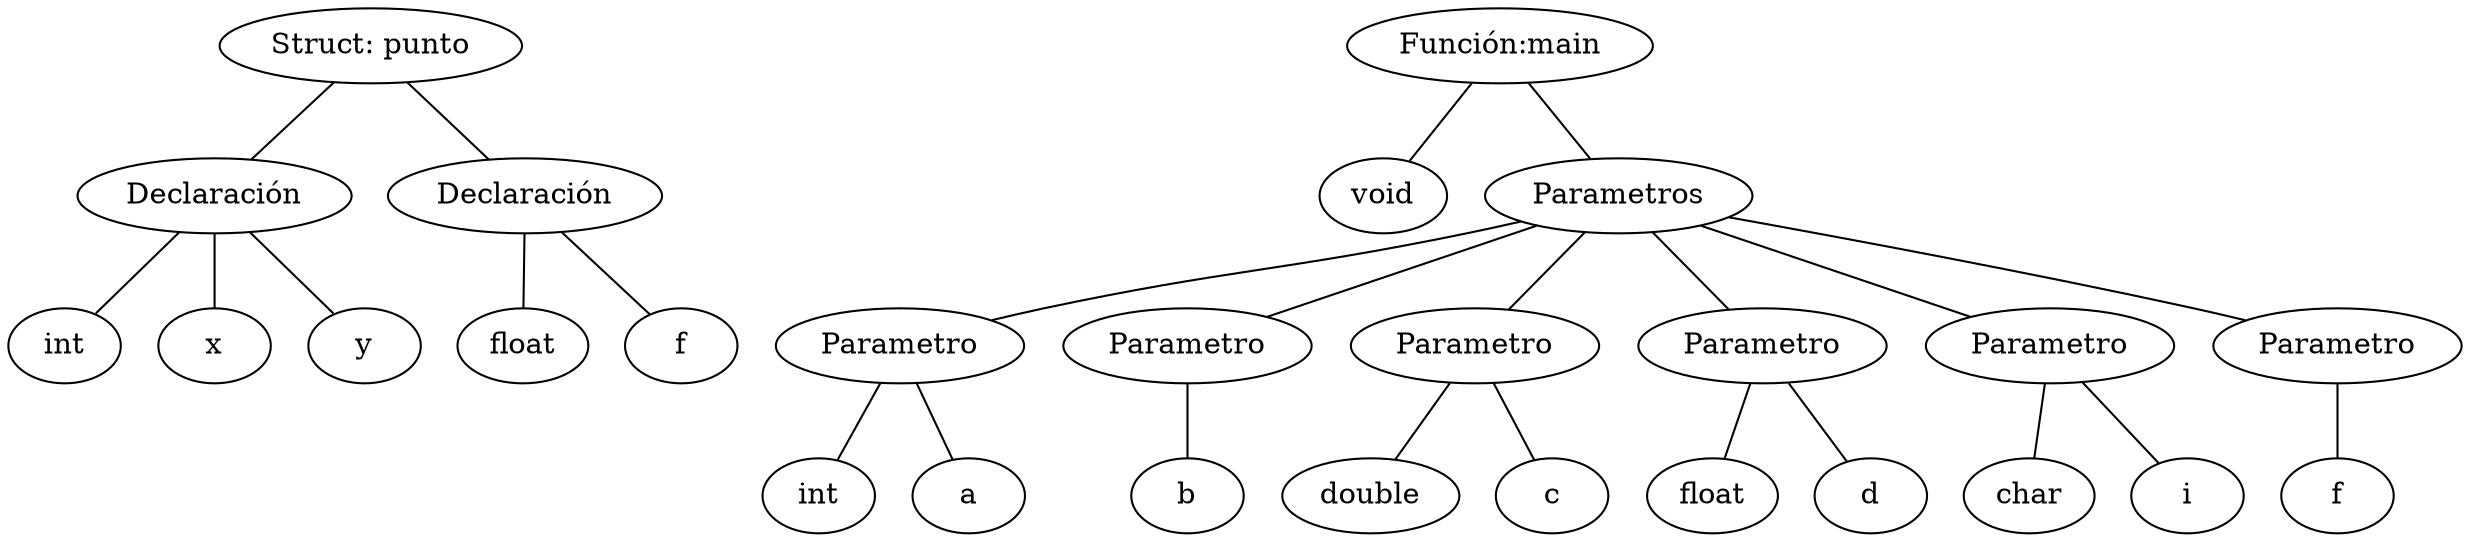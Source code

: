 graph {
	1 [label=int]
	2 [label=x]
	3 [label=y]
	4 [label="Declaración"]
	4 -- 1
	4 -- 2
	4 -- 3
	5 [label=float]
	6 [label=f]
	7 [label="Declaración"]
	7 -- 5
	7 -- 6
	8 [label="Struct: punto"]
	8 -- 4
	8 -- 7
	9 [label=void]
	10 [label=int]
	11 [label=a]
	12 -- 10
	12 [label=Parametro]
	12 -- 11
	13 [label=b]
	14 [label=Parametro]
	14 -- 13
	15 [label=double]
	16 [label=c]
	17 -- 15
	17 [label=Parametro]
	17 -- 16
	18 [label=float]
	19 [label=d]
	20 -- 18
	20 [label=Parametro]
	20 -- 19
	21 [label=char]
	22 [label=i]
	23 -- 21
	23 [label=Parametro]
	23 -- 22
	24 [label=f]
	25 [label=Parametro]
	25 -- 24
	26 [label=Parametros]
	26 -- 12
	26 -- 14
	26 -- 17
	26 -- 20
	26 -- 23
	26 -- 25
	27 [label="Función:main"]
	27 -- 9
	27 -- 26
}
